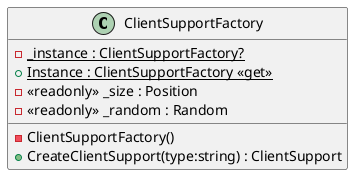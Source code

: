 @startuml
class ClientSupportFactory {
    - {static} _instance : ClientSupportFactory?
    + {static} Instance : ClientSupportFactory <<get>>
    - <<readonly>> _size : Position
    - <<readonly>> _random : Random
    - ClientSupportFactory()
    + CreateClientSupport(type:string) : ClientSupport
}
@enduml
